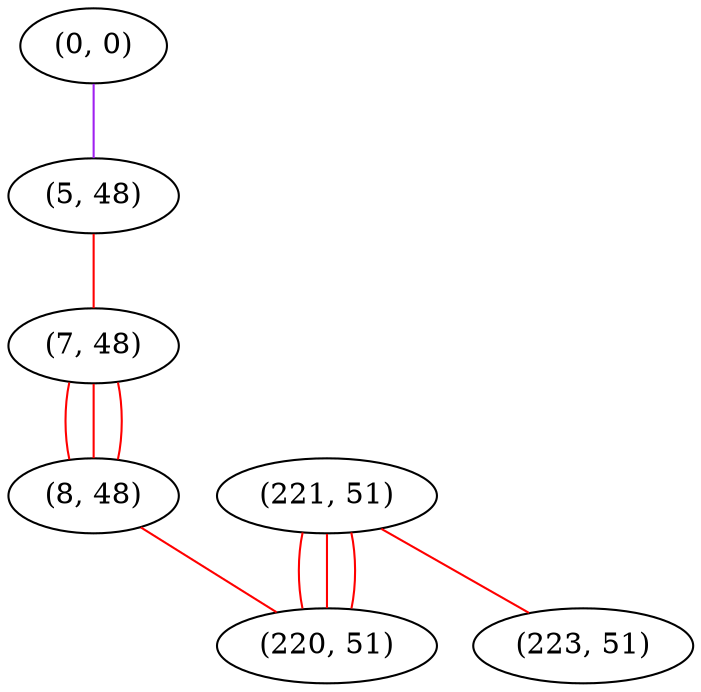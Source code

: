 graph "" {
"(0, 0)";
"(5, 48)";
"(221, 51)";
"(223, 51)";
"(7, 48)";
"(8, 48)";
"(220, 51)";
"(0, 0)" -- "(5, 48)"  [color=purple, key=0, weight=4];
"(5, 48)" -- "(7, 48)"  [color=red, key=0, weight=1];
"(221, 51)" -- "(223, 51)"  [color=red, key=0, weight=1];
"(221, 51)" -- "(220, 51)"  [color=red, key=0, weight=1];
"(221, 51)" -- "(220, 51)"  [color=red, key=1, weight=1];
"(221, 51)" -- "(220, 51)"  [color=red, key=2, weight=1];
"(7, 48)" -- "(8, 48)"  [color=red, key=0, weight=1];
"(7, 48)" -- "(8, 48)"  [color=red, key=1, weight=1];
"(7, 48)" -- "(8, 48)"  [color=red, key=2, weight=1];
"(8, 48)" -- "(220, 51)"  [color=red, key=0, weight=1];
}
